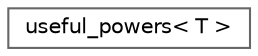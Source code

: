 digraph "Graphical Class Hierarchy"
{
 // LATEX_PDF_SIZE
  bgcolor="transparent";
  edge [fontname=Helvetica,fontsize=10,labelfontname=Helvetica,labelfontsize=10];
  node [fontname=Helvetica,fontsize=10,shape=box,height=0.2,width=0.4];
  rankdir="LR";
  Node0 [id="Node000000",label="useful_powers\< T \>",height=0.2,width=0.4,color="grey40", fillcolor="white", style="filled",URL="$structuseful__powers.html",tooltip="To speed up calculations within the for loops, we pre-calculate reoccuring powers of M*F and Pi,..."];
}
